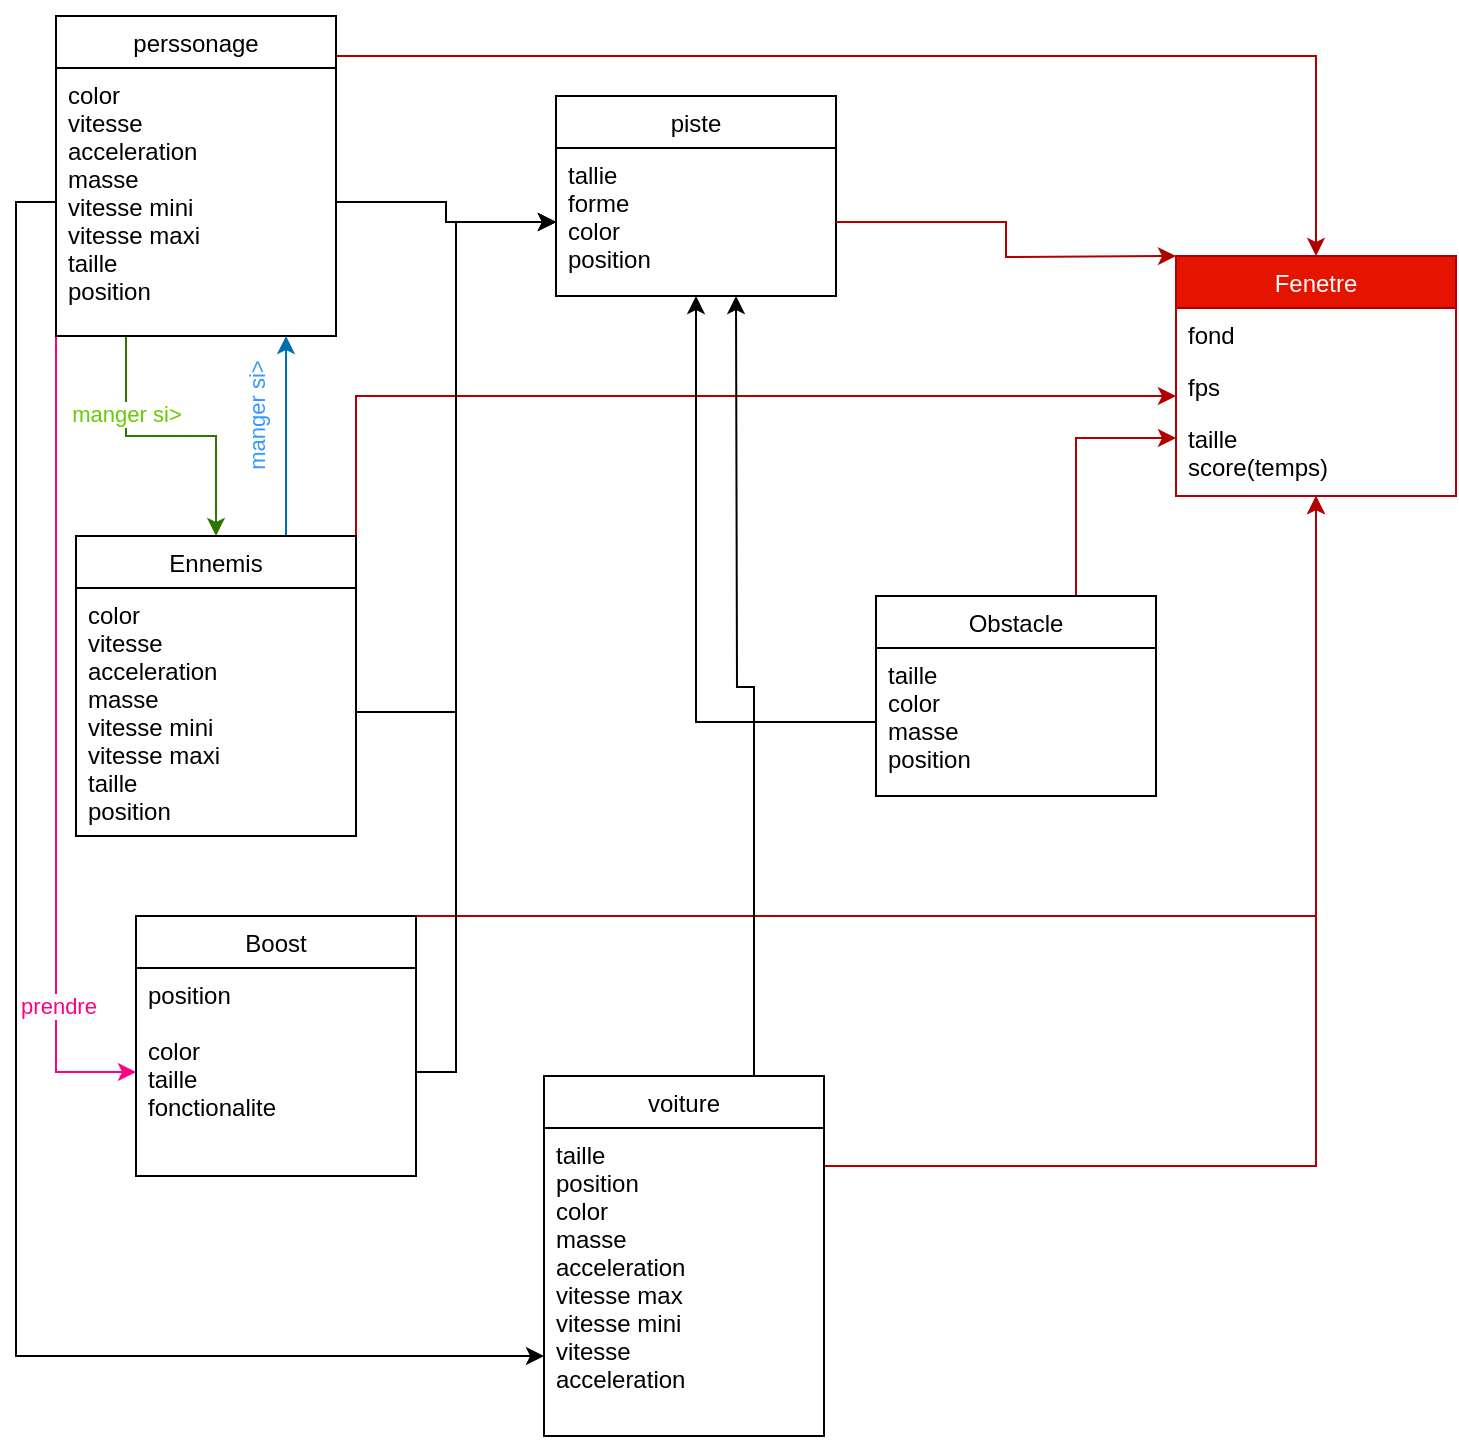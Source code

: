 <mxfile version="16.2.4" type="github">
  <diagram id="gox6-V4GhpouUtKm1bLJ" name="Page-1">
    <mxGraphModel dx="780" dy="724" grid="1" gridSize="10" guides="1" tooltips="1" connect="1" arrows="1" fold="1" page="1" pageScale="1" pageWidth="827" pageHeight="1169" math="0" shadow="0">
      <root>
        <mxCell id="0" />
        <mxCell id="1" parent="0" />
        <mxCell id="uRyDppkniiyFRWta832O-43" style="edgeStyle=orthogonalEdgeStyle;rounded=0;orthogonalLoop=1;jettySize=auto;html=1;exitX=1;exitY=0;exitDx=0;exitDy=0;entryX=0.5;entryY=0;entryDx=0;entryDy=0;fillColor=#e51400;strokeColor=#B20000;" parent="1" source="uRyDppkniiyFRWta832O-6" target="uRyDppkniiyFRWta832O-10" edge="1">
          <mxGeometry relative="1" as="geometry">
            <Array as="points">
              <mxPoint x="170" y="60" />
              <mxPoint x="660" y="60" />
            </Array>
          </mxGeometry>
        </mxCell>
        <mxCell id="uRyDppkniiyFRWta832O-53" style="edgeStyle=orthogonalEdgeStyle;rounded=0;orthogonalLoop=1;jettySize=auto;html=1;exitX=0.25;exitY=1;exitDx=0;exitDy=0;fillColor=#60a917;strokeColor=#2D7600;" parent="1" source="uRyDppkniiyFRWta832O-6" target="uRyDppkniiyFRWta832O-14" edge="1">
          <mxGeometry relative="1" as="geometry" />
        </mxCell>
        <mxCell id="uRyDppkniiyFRWta832O-56" value="manger si&amp;gt;" style="edgeLabel;html=1;align=center;verticalAlign=middle;resizable=0;points=[];fontColor=#66CC00;" parent="uRyDppkniiyFRWta832O-53" vertex="1" connectable="0">
          <mxGeometry x="-0.462" relative="1" as="geometry">
            <mxPoint as="offset" />
          </mxGeometry>
        </mxCell>
        <mxCell id="uRyDppkniiyFRWta832O-57" style="edgeStyle=orthogonalEdgeStyle;rounded=0;orthogonalLoop=1;jettySize=auto;html=1;exitX=0;exitY=1;exitDx=0;exitDy=0;fontColor=#66CC00;strokeColor=#FF0080;" parent="1" source="uRyDppkniiyFRWta832O-6" target="uRyDppkniiyFRWta832O-19" edge="1">
          <mxGeometry relative="1" as="geometry" />
        </mxCell>
        <mxCell id="uRyDppkniiyFRWta832O-58" value="prendre" style="edgeLabel;html=1;align=center;verticalAlign=middle;resizable=0;points=[];fontColor=#FF0080;" parent="uRyDppkniiyFRWta832O-57" vertex="1" connectable="0">
          <mxGeometry x="0.639" y="1" relative="1" as="geometry">
            <mxPoint as="offset" />
          </mxGeometry>
        </mxCell>
        <mxCell id="uRyDppkniiyFRWta832O-6" value="perssonage" style="swimlane;fontStyle=0;childLayout=stackLayout;horizontal=1;startSize=26;fillColor=none;horizontalStack=0;resizeParent=1;resizeParentMax=0;resizeLast=0;collapsible=1;marginBottom=0;" parent="1" vertex="1">
          <mxGeometry x="30" y="40" width="140" height="160" as="geometry" />
        </mxCell>
        <mxCell id="uRyDppkniiyFRWta832O-9" value="color&#xa;vitesse&#xa;acceleration&#xa;masse&#xa;vitesse mini&#xa;vitesse maxi&#xa;taille&#xa;position&#xa;&#xa;&#xa;&#xa;&#xa;&#xa;&#xa;&#xa;&#xa;&#xa;" style="text;strokeColor=none;fillColor=none;align=left;verticalAlign=top;spacingLeft=4;spacingRight=4;overflow=hidden;rotatable=0;points=[[0,0.5],[1,0.5]];portConstraint=eastwest;" parent="uRyDppkniiyFRWta832O-6" vertex="1">
          <mxGeometry y="26" width="140" height="134" as="geometry" />
        </mxCell>
        <mxCell id="uRyDppkniiyFRWta832O-10" value="Fenetre" style="swimlane;fontStyle=0;childLayout=stackLayout;horizontal=1;startSize=26;fillColor=#e51400;horizontalStack=0;resizeParent=1;resizeParentMax=0;resizeLast=0;collapsible=1;marginBottom=0;fontColor=#ffffff;strokeColor=#B20000;" parent="1" vertex="1">
          <mxGeometry x="590" y="160" width="140" height="120" as="geometry" />
        </mxCell>
        <mxCell id="uRyDppkniiyFRWta832O-11" value="fond" style="text;strokeColor=none;fillColor=none;align=left;verticalAlign=top;spacingLeft=4;spacingRight=4;overflow=hidden;rotatable=0;points=[[0,0.5],[1,0.5]];portConstraint=eastwest;" parent="uRyDppkniiyFRWta832O-10" vertex="1">
          <mxGeometry y="26" width="140" height="26" as="geometry" />
        </mxCell>
        <mxCell id="uRyDppkniiyFRWta832O-12" value="fps" style="text;strokeColor=none;fillColor=none;align=left;verticalAlign=top;spacingLeft=4;spacingRight=4;overflow=hidden;rotatable=0;points=[[0,0.5],[1,0.5]];portConstraint=eastwest;" parent="uRyDppkniiyFRWta832O-10" vertex="1">
          <mxGeometry y="52" width="140" height="26" as="geometry" />
        </mxCell>
        <mxCell id="uRyDppkniiyFRWta832O-13" value="taille&#xa;score(temps)&#xa;" style="text;strokeColor=none;fillColor=none;align=left;verticalAlign=top;spacingLeft=4;spacingRight=4;overflow=hidden;rotatable=0;points=[[0,0.5],[1,0.5]];portConstraint=eastwest;" parent="uRyDppkniiyFRWta832O-10" vertex="1">
          <mxGeometry y="78" width="140" height="42" as="geometry" />
        </mxCell>
        <mxCell id="uRyDppkniiyFRWta832O-44" style="edgeStyle=orthogonalEdgeStyle;rounded=0;orthogonalLoop=1;jettySize=auto;html=1;exitX=1;exitY=0;exitDx=0;exitDy=0;fillColor=#e51400;strokeColor=#B20000;" parent="1" source="uRyDppkniiyFRWta832O-14" target="uRyDppkniiyFRWta832O-12" edge="1">
          <mxGeometry relative="1" as="geometry">
            <Array as="points">
              <mxPoint x="380" y="230" />
              <mxPoint x="380" y="230" />
            </Array>
          </mxGeometry>
        </mxCell>
        <mxCell id="uRyDppkniiyFRWta832O-52" style="edgeStyle=orthogonalEdgeStyle;rounded=0;orthogonalLoop=1;jettySize=auto;html=1;exitX=0.75;exitY=0;exitDx=0;exitDy=0;fillColor=#1ba1e2;strokeColor=#006EAF;" parent="1" source="uRyDppkniiyFRWta832O-14" edge="1">
          <mxGeometry relative="1" as="geometry">
            <mxPoint x="145" y="200" as="targetPoint" />
            <Array as="points">
              <mxPoint x="145" y="200" />
            </Array>
          </mxGeometry>
        </mxCell>
        <mxCell id="uRyDppkniiyFRWta832O-54" value="manger si&amp;gt;" style="edgeLabel;html=1;align=center;verticalAlign=middle;resizable=0;points=[];rotation=-90;fontColor=#3399FF;" parent="uRyDppkniiyFRWta832O-52" vertex="1" connectable="0">
          <mxGeometry x="0.2" y="-1" relative="1" as="geometry">
            <mxPoint x="-16" as="offset" />
          </mxGeometry>
        </mxCell>
        <mxCell id="uRyDppkniiyFRWta832O-14" value="Ennemis" style="swimlane;fontStyle=0;childLayout=stackLayout;horizontal=1;startSize=26;fillColor=none;horizontalStack=0;resizeParent=1;resizeParentMax=0;resizeLast=0;collapsible=1;marginBottom=0;" parent="1" vertex="1">
          <mxGeometry x="40" y="300" width="140" height="150" as="geometry" />
        </mxCell>
        <mxCell id="uRyDppkniiyFRWta832O-15" value="color&#xa;vitesse&#xa;acceleration&#xa;masse&#xa;vitesse mini&#xa;vitesse maxi&#xa;taille&#xa;position&#xa;&#xa;&#xa;&#xa;" style="text;strokeColor=none;fillColor=none;align=left;verticalAlign=top;spacingLeft=4;spacingRight=4;overflow=hidden;rotatable=0;points=[[0,0.5],[1,0.5]];portConstraint=eastwest;" parent="uRyDppkniiyFRWta832O-14" vertex="1">
          <mxGeometry y="26" width="140" height="124" as="geometry" />
        </mxCell>
        <mxCell id="uRyDppkniiyFRWta832O-45" style="edgeStyle=orthogonalEdgeStyle;rounded=0;orthogonalLoop=1;jettySize=auto;html=1;exitX=1;exitY=0;exitDx=0;exitDy=0;entryX=0.5;entryY=1;entryDx=0;entryDy=0;fillColor=#e51400;strokeColor=#B20000;" parent="1" source="uRyDppkniiyFRWta832O-18" target="uRyDppkniiyFRWta832O-10" edge="1">
          <mxGeometry relative="1" as="geometry">
            <mxPoint x="680" y="280" as="targetPoint" />
            <Array as="points">
              <mxPoint x="660" y="490" />
            </Array>
          </mxGeometry>
        </mxCell>
        <mxCell id="uRyDppkniiyFRWta832O-18" value="Boost" style="swimlane;fontStyle=0;childLayout=stackLayout;horizontal=1;startSize=26;fillColor=none;horizontalStack=0;resizeParent=1;resizeParentMax=0;resizeLast=0;collapsible=1;marginBottom=0;" parent="1" vertex="1">
          <mxGeometry x="70" y="490" width="140" height="130" as="geometry" />
        </mxCell>
        <mxCell id="uRyDppkniiyFRWta832O-19" value="position &#xa;&#xa;color&#xa;taille&#xa;fonctionalite&#xa;" style="text;strokeColor=none;fillColor=none;align=left;verticalAlign=top;spacingLeft=4;spacingRight=4;overflow=hidden;rotatable=0;points=[[0,0.5],[1,0.5]];portConstraint=eastwest;" parent="uRyDppkniiyFRWta832O-18" vertex="1">
          <mxGeometry y="26" width="140" height="104" as="geometry" />
        </mxCell>
        <mxCell id="uRyDppkniiyFRWta832O-22" value="piste" style="swimlane;fontStyle=0;childLayout=stackLayout;horizontal=1;startSize=26;fillColor=none;horizontalStack=0;resizeParent=1;resizeParentMax=0;resizeLast=0;collapsible=1;marginBottom=0;" parent="1" vertex="1">
          <mxGeometry x="280" y="80" width="140" height="100" as="geometry" />
        </mxCell>
        <mxCell id="uRyDppkniiyFRWta832O-23" value="tallie&#xa;forme&#xa;color&#xa;position" style="text;strokeColor=none;fillColor=none;align=left;verticalAlign=top;spacingLeft=4;spacingRight=4;overflow=hidden;rotatable=0;points=[[0,0.5],[1,0.5]];portConstraint=eastwest;" parent="uRyDppkniiyFRWta832O-22" vertex="1">
          <mxGeometry y="26" width="140" height="74" as="geometry" />
        </mxCell>
        <mxCell id="uRyDppkniiyFRWta832O-47" style="edgeStyle=orthogonalEdgeStyle;rounded=0;orthogonalLoop=1;jettySize=auto;html=1;exitX=1;exitY=0;exitDx=0;exitDy=0;fillColor=#e51400;strokeColor=#B20000;" parent="1" source="uRyDppkniiyFRWta832O-26" target="uRyDppkniiyFRWta832O-13" edge="1">
          <mxGeometry relative="1" as="geometry">
            <Array as="points">
              <mxPoint x="540" y="330" />
              <mxPoint x="540" y="251" />
            </Array>
          </mxGeometry>
        </mxCell>
        <mxCell id="uRyDppkniiyFRWta832O-26" value="Obstacle" style="swimlane;fontStyle=0;childLayout=stackLayout;horizontal=1;startSize=26;fillColor=none;horizontalStack=0;resizeParent=1;resizeParentMax=0;resizeLast=0;collapsible=1;marginBottom=0;" parent="1" vertex="1">
          <mxGeometry x="440" y="330" width="140" height="100" as="geometry" />
        </mxCell>
        <mxCell id="uRyDppkniiyFRWta832O-27" value="taille&#xa;color&#xa;masse&#xa;position&#xa;" style="text;strokeColor=none;fillColor=none;align=left;verticalAlign=top;spacingLeft=4;spacingRight=4;overflow=hidden;rotatable=0;points=[[0,0.5],[1,0.5]];portConstraint=eastwest;" parent="uRyDppkniiyFRWta832O-26" vertex="1">
          <mxGeometry y="26" width="140" height="74" as="geometry" />
        </mxCell>
        <mxCell id="uRyDppkniiyFRWta832O-46" style="edgeStyle=orthogonalEdgeStyle;rounded=0;orthogonalLoop=1;jettySize=auto;html=1;exitX=1;exitY=0.25;exitDx=0;exitDy=0;entryX=0.5;entryY=1;entryDx=0;entryDy=0;entryPerimeter=0;fillColor=#e51400;strokeColor=#B20000;" parent="1" source="uRyDppkniiyFRWta832O-30" target="uRyDppkniiyFRWta832O-13" edge="1">
          <mxGeometry relative="1" as="geometry" />
        </mxCell>
        <mxCell id="phEmy2SOg12OLyazEtQn-3" style="edgeStyle=orthogonalEdgeStyle;rounded=0;orthogonalLoop=1;jettySize=auto;html=1;exitX=0.75;exitY=0;exitDx=0;exitDy=0;fontColor=#FF0080;strokeColor=#000000;" edge="1" parent="1" source="uRyDppkniiyFRWta832O-30">
          <mxGeometry relative="1" as="geometry">
            <mxPoint x="370" y="180" as="targetPoint" />
          </mxGeometry>
        </mxCell>
        <mxCell id="uRyDppkniiyFRWta832O-30" value="voiture" style="swimlane;fontStyle=0;childLayout=stackLayout;horizontal=1;startSize=26;fillColor=none;horizontalStack=0;resizeParent=1;resizeParentMax=0;resizeLast=0;collapsible=1;marginBottom=0;" parent="1" vertex="1">
          <mxGeometry x="274" y="570" width="140" height="180" as="geometry" />
        </mxCell>
        <mxCell id="uRyDppkniiyFRWta832O-31" value="taille &#xa;position&#xa;color&#xa;masse&#xa;acceleration&#xa;vitesse max&#xa;vitesse mini&#xa;vitesse&#xa;acceleration&#xa;" style="text;strokeColor=none;fillColor=none;align=left;verticalAlign=top;spacingLeft=4;spacingRight=4;overflow=hidden;rotatable=0;points=[[0,0.5],[1,0.5]];portConstraint=eastwest;" parent="uRyDppkniiyFRWta832O-30" vertex="1">
          <mxGeometry y="26" width="140" height="154" as="geometry" />
        </mxCell>
        <mxCell id="uRyDppkniiyFRWta832O-34" style="edgeStyle=orthogonalEdgeStyle;rounded=0;orthogonalLoop=1;jettySize=auto;html=1;exitX=1;exitY=0.5;exitDx=0;exitDy=0;entryX=0;entryY=0.5;entryDx=0;entryDy=0;" parent="1" source="uRyDppkniiyFRWta832O-9" target="uRyDppkniiyFRWta832O-23" edge="1">
          <mxGeometry relative="1" as="geometry" />
        </mxCell>
        <mxCell id="uRyDppkniiyFRWta832O-35" style="edgeStyle=orthogonalEdgeStyle;rounded=0;orthogonalLoop=1;jettySize=auto;html=1;exitX=1;exitY=0.5;exitDx=0;exitDy=0;entryX=0;entryY=0.5;entryDx=0;entryDy=0;" parent="1" source="uRyDppkniiyFRWta832O-15" target="uRyDppkniiyFRWta832O-23" edge="1">
          <mxGeometry relative="1" as="geometry" />
        </mxCell>
        <mxCell id="uRyDppkniiyFRWta832O-37" style="edgeStyle=orthogonalEdgeStyle;rounded=0;orthogonalLoop=1;jettySize=auto;html=1;exitX=1;exitY=0.5;exitDx=0;exitDy=0;" parent="1" source="uRyDppkniiyFRWta832O-19" target="uRyDppkniiyFRWta832O-23" edge="1">
          <mxGeometry relative="1" as="geometry">
            <Array as="points">
              <mxPoint x="230" y="568" />
              <mxPoint x="230" y="143" />
            </Array>
          </mxGeometry>
        </mxCell>
        <mxCell id="uRyDppkniiyFRWta832O-38" style="edgeStyle=orthogonalEdgeStyle;rounded=0;orthogonalLoop=1;jettySize=auto;html=1;exitX=0;exitY=0.5;exitDx=0;exitDy=0;entryX=0.5;entryY=1;entryDx=0;entryDy=0;" parent="1" source="uRyDppkniiyFRWta832O-27" target="uRyDppkniiyFRWta832O-22" edge="1">
          <mxGeometry relative="1" as="geometry">
            <mxPoint x="359" y="260" as="targetPoint" />
            <Array as="points">
              <mxPoint x="350" y="393" />
            </Array>
          </mxGeometry>
        </mxCell>
        <mxCell id="uRyDppkniiyFRWta832O-41" style="edgeStyle=orthogonalEdgeStyle;rounded=0;orthogonalLoop=1;jettySize=auto;html=1;exitX=0;exitY=0.5;exitDx=0;exitDy=0;" parent="1" source="uRyDppkniiyFRWta832O-9" target="uRyDppkniiyFRWta832O-31" edge="1">
          <mxGeometry relative="1" as="geometry">
            <Array as="points">
              <mxPoint x="10" y="133" />
              <mxPoint x="10" y="710" />
              <mxPoint x="330" y="710" />
              <mxPoint x="330" y="673" />
            </Array>
          </mxGeometry>
        </mxCell>
        <mxCell id="uRyDppkniiyFRWta832O-48" style="edgeStyle=orthogonalEdgeStyle;rounded=0;orthogonalLoop=1;jettySize=auto;html=1;exitX=1;exitY=0.5;exitDx=0;exitDy=0;fillColor=#e51400;strokeColor=#B20000;" parent="1" source="uRyDppkniiyFRWta832O-23" edge="1">
          <mxGeometry relative="1" as="geometry">
            <mxPoint x="590" y="160" as="targetPoint" />
          </mxGeometry>
        </mxCell>
      </root>
    </mxGraphModel>
  </diagram>
</mxfile>
